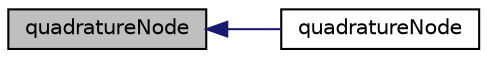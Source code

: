 digraph "quadratureNode"
{
  bgcolor="transparent";
  edge [fontname="Helvetica",fontsize="10",labelfontname="Helvetica",labelfontsize="10"];
  node [fontname="Helvetica",fontsize="10",shape=record];
  rankdir="LR";
  Node1 [label="quadratureNode",height=0.2,width=0.4,color="black", fillcolor="grey75", style="filled", fontcolor="black"];
  Node1 -> Node2 [dir="back",color="midnightblue",fontsize="10",style="solid",fontname="Helvetica"];
  Node2 [label="quadratureNode",height=0.2,width=0.4,color="black",URL="$a00061.html#a5683c102dc4bc1dfdb49072dcf9556d3",tooltip="Construct from name, number of secondary nodes, mesh and dimensions. "];
}
